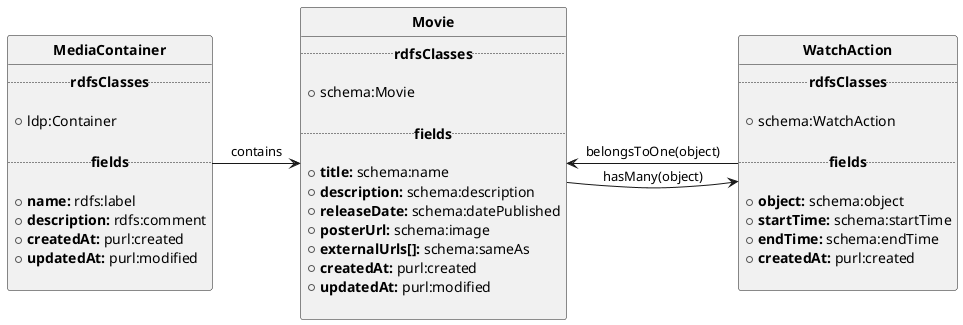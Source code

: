 @startuml

skinparam monochrome true
skinparam shadowing false
hide circle

class **MediaContainer** {
    ..**rdfsClasses**..

    + ldp:Container

    ..**fields**..

    + **name:** rdfs:label
    + **description:** rdfs:comment
    + **createdAt:** purl:created
    + **updatedAt:** purl:modified

}

class **Movie** {
    ..**rdfsClasses**..

    + schema:Movie

    ..**fields**..

    + **title:** schema:name
    + **description:** schema:description
    + **releaseDate:** schema:datePublished
    + **posterUrl:** schema:image
    + **externalUrls[]:** schema:sameAs
    + **createdAt:** purl:created
    + **updatedAt:** purl:modified

}

class **WatchAction** {
    ..**rdfsClasses**..

    + schema:WatchAction

    ..**fields**..

    + **object:** schema:object
    + **startTime:** schema:startTime
    + **endTime:** schema:endTime
    + **createdAt:** purl:created

}

"**MediaContainer**" -> "**Movie**" : contains
"**Movie**" -> "**WatchAction**" : hasMany(object)
"**WatchAction**" -> "**Movie**" : belongsToOne(object)

@enduml
